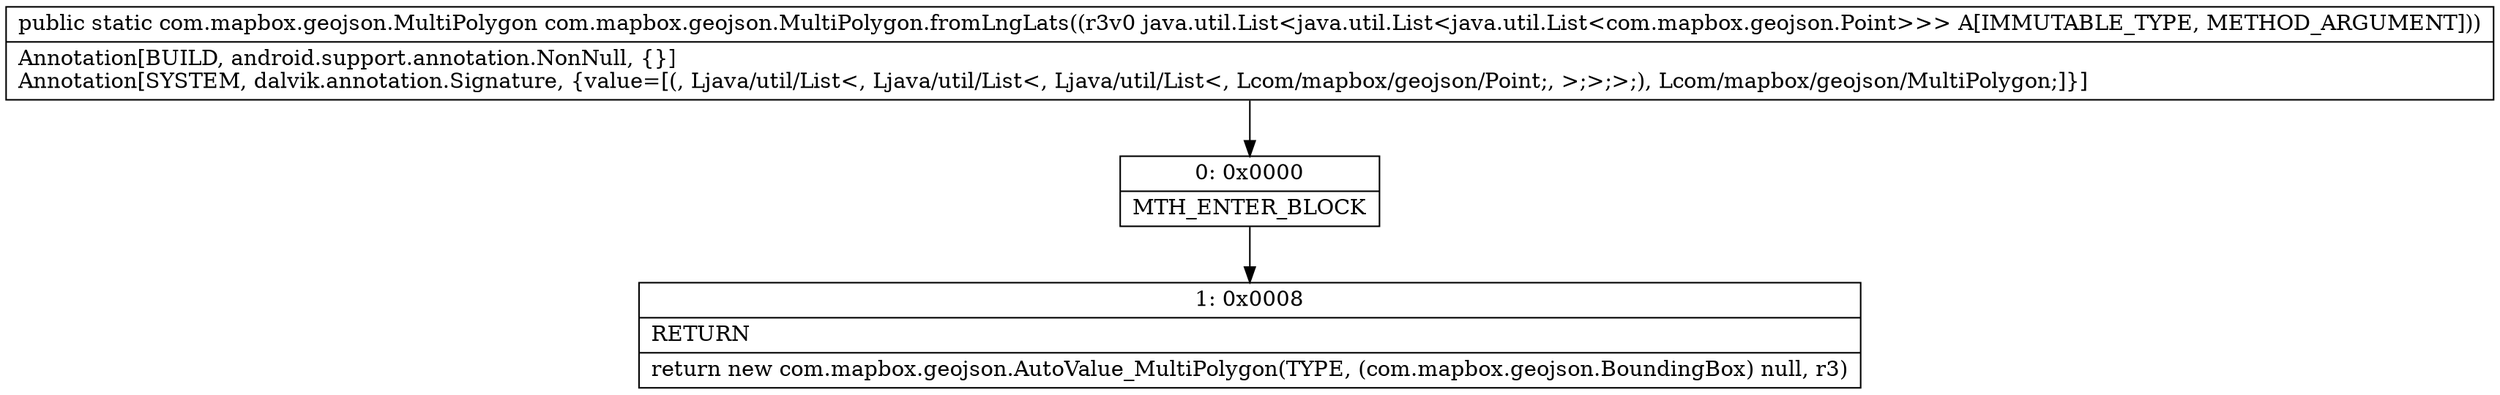 digraph "CFG forcom.mapbox.geojson.MultiPolygon.fromLngLats(Ljava\/util\/List;)Lcom\/mapbox\/geojson\/MultiPolygon;" {
Node_0 [shape=record,label="{0\:\ 0x0000|MTH_ENTER_BLOCK\l}"];
Node_1 [shape=record,label="{1\:\ 0x0008|RETURN\l|return new com.mapbox.geojson.AutoValue_MultiPolygon(TYPE, (com.mapbox.geojson.BoundingBox) null, r3)\l}"];
MethodNode[shape=record,label="{public static com.mapbox.geojson.MultiPolygon com.mapbox.geojson.MultiPolygon.fromLngLats((r3v0 java.util.List\<java.util.List\<java.util.List\<com.mapbox.geojson.Point\>\>\> A[IMMUTABLE_TYPE, METHOD_ARGUMENT]))  | Annotation[BUILD, android.support.annotation.NonNull, \{\}]\lAnnotation[SYSTEM, dalvik.annotation.Signature, \{value=[(, Ljava\/util\/List\<, Ljava\/util\/List\<, Ljava\/util\/List\<, Lcom\/mapbox\/geojson\/Point;, \>;\>;\>;), Lcom\/mapbox\/geojson\/MultiPolygon;]\}]\l}"];
MethodNode -> Node_0;
Node_0 -> Node_1;
}

